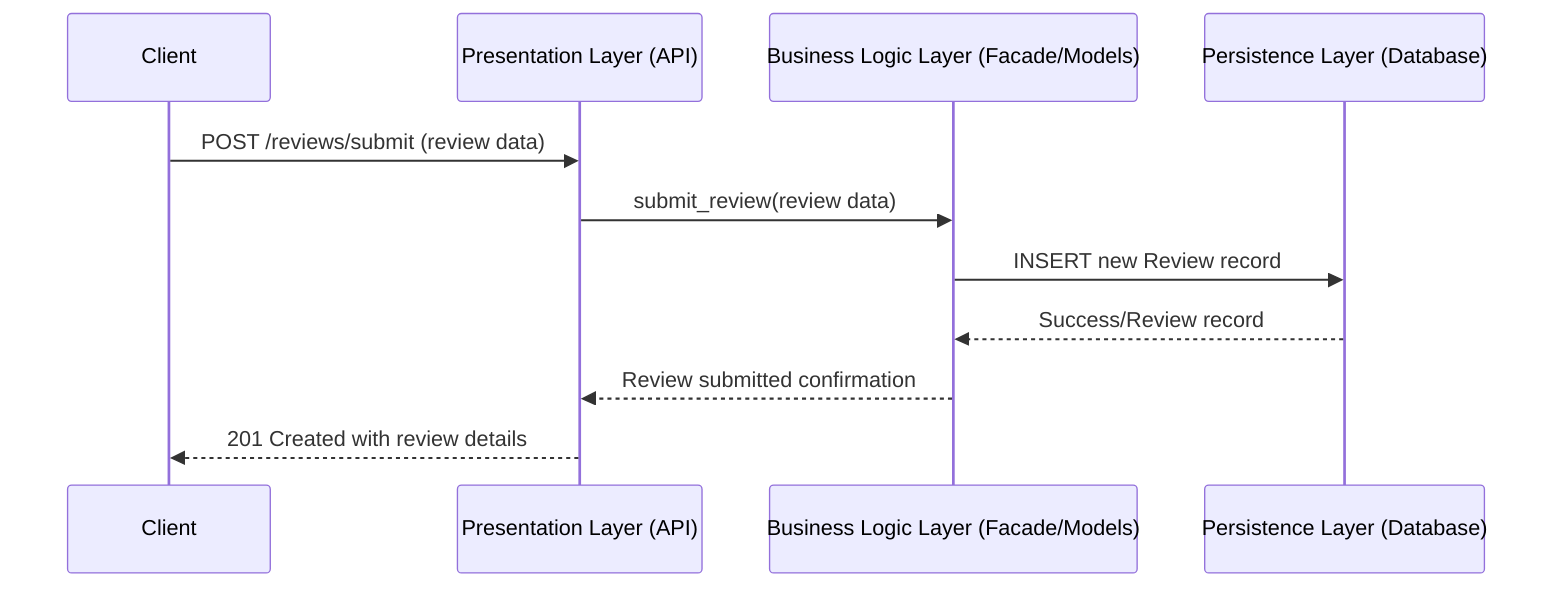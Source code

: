 sequenceDiagram
    participant Client
    participant API as Presentation Layer (API)
    participant BL as Business Logic Layer (Facade/Models)
    participant DB as Persistence Layer (Database)

    Client->>API: POST /reviews/submit (review data)
    API->>BL: submit_review(review data)
    BL->>DB: INSERT new Review record
    DB-->>BL: Success/Review record
    BL-->>API: Review submitted confirmation
    API-->>Client: 201 Created with review details